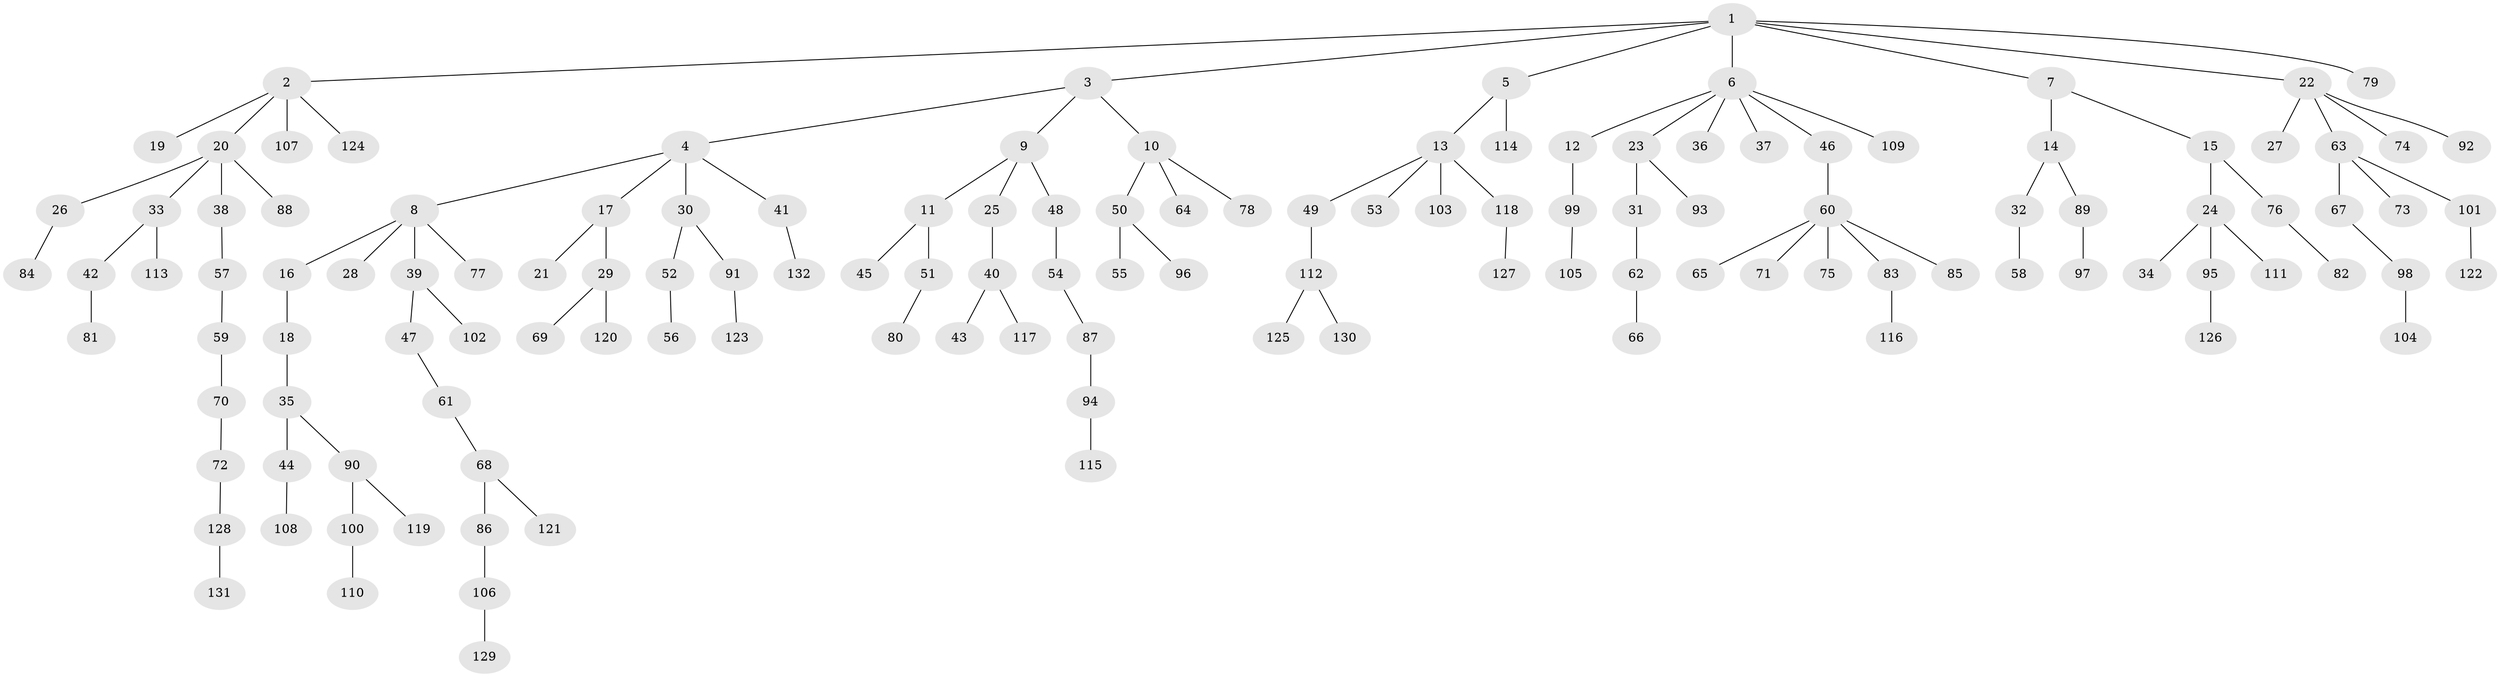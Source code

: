 // Generated by graph-tools (version 1.1) at 2025/53/03/09/25 04:53:22]
// undirected, 132 vertices, 131 edges
graph export_dot {
graph [start="1"]
  node [color=gray90,style=filled];
  1;
  2;
  3;
  4;
  5;
  6;
  7;
  8;
  9;
  10;
  11;
  12;
  13;
  14;
  15;
  16;
  17;
  18;
  19;
  20;
  21;
  22;
  23;
  24;
  25;
  26;
  27;
  28;
  29;
  30;
  31;
  32;
  33;
  34;
  35;
  36;
  37;
  38;
  39;
  40;
  41;
  42;
  43;
  44;
  45;
  46;
  47;
  48;
  49;
  50;
  51;
  52;
  53;
  54;
  55;
  56;
  57;
  58;
  59;
  60;
  61;
  62;
  63;
  64;
  65;
  66;
  67;
  68;
  69;
  70;
  71;
  72;
  73;
  74;
  75;
  76;
  77;
  78;
  79;
  80;
  81;
  82;
  83;
  84;
  85;
  86;
  87;
  88;
  89;
  90;
  91;
  92;
  93;
  94;
  95;
  96;
  97;
  98;
  99;
  100;
  101;
  102;
  103;
  104;
  105;
  106;
  107;
  108;
  109;
  110;
  111;
  112;
  113;
  114;
  115;
  116;
  117;
  118;
  119;
  120;
  121;
  122;
  123;
  124;
  125;
  126;
  127;
  128;
  129;
  130;
  131;
  132;
  1 -- 2;
  1 -- 3;
  1 -- 5;
  1 -- 6;
  1 -- 7;
  1 -- 22;
  1 -- 79;
  2 -- 19;
  2 -- 20;
  2 -- 107;
  2 -- 124;
  3 -- 4;
  3 -- 9;
  3 -- 10;
  4 -- 8;
  4 -- 17;
  4 -- 30;
  4 -- 41;
  5 -- 13;
  5 -- 114;
  6 -- 12;
  6 -- 23;
  6 -- 36;
  6 -- 37;
  6 -- 46;
  6 -- 109;
  7 -- 14;
  7 -- 15;
  8 -- 16;
  8 -- 28;
  8 -- 39;
  8 -- 77;
  9 -- 11;
  9 -- 25;
  9 -- 48;
  10 -- 50;
  10 -- 64;
  10 -- 78;
  11 -- 45;
  11 -- 51;
  12 -- 99;
  13 -- 49;
  13 -- 53;
  13 -- 103;
  13 -- 118;
  14 -- 32;
  14 -- 89;
  15 -- 24;
  15 -- 76;
  16 -- 18;
  17 -- 21;
  17 -- 29;
  18 -- 35;
  20 -- 26;
  20 -- 33;
  20 -- 38;
  20 -- 88;
  22 -- 27;
  22 -- 63;
  22 -- 74;
  22 -- 92;
  23 -- 31;
  23 -- 93;
  24 -- 34;
  24 -- 95;
  24 -- 111;
  25 -- 40;
  26 -- 84;
  29 -- 69;
  29 -- 120;
  30 -- 52;
  30 -- 91;
  31 -- 62;
  32 -- 58;
  33 -- 42;
  33 -- 113;
  35 -- 44;
  35 -- 90;
  38 -- 57;
  39 -- 47;
  39 -- 102;
  40 -- 43;
  40 -- 117;
  41 -- 132;
  42 -- 81;
  44 -- 108;
  46 -- 60;
  47 -- 61;
  48 -- 54;
  49 -- 112;
  50 -- 55;
  50 -- 96;
  51 -- 80;
  52 -- 56;
  54 -- 87;
  57 -- 59;
  59 -- 70;
  60 -- 65;
  60 -- 71;
  60 -- 75;
  60 -- 83;
  60 -- 85;
  61 -- 68;
  62 -- 66;
  63 -- 67;
  63 -- 73;
  63 -- 101;
  67 -- 98;
  68 -- 86;
  68 -- 121;
  70 -- 72;
  72 -- 128;
  76 -- 82;
  83 -- 116;
  86 -- 106;
  87 -- 94;
  89 -- 97;
  90 -- 100;
  90 -- 119;
  91 -- 123;
  94 -- 115;
  95 -- 126;
  98 -- 104;
  99 -- 105;
  100 -- 110;
  101 -- 122;
  106 -- 129;
  112 -- 125;
  112 -- 130;
  118 -- 127;
  128 -- 131;
}
